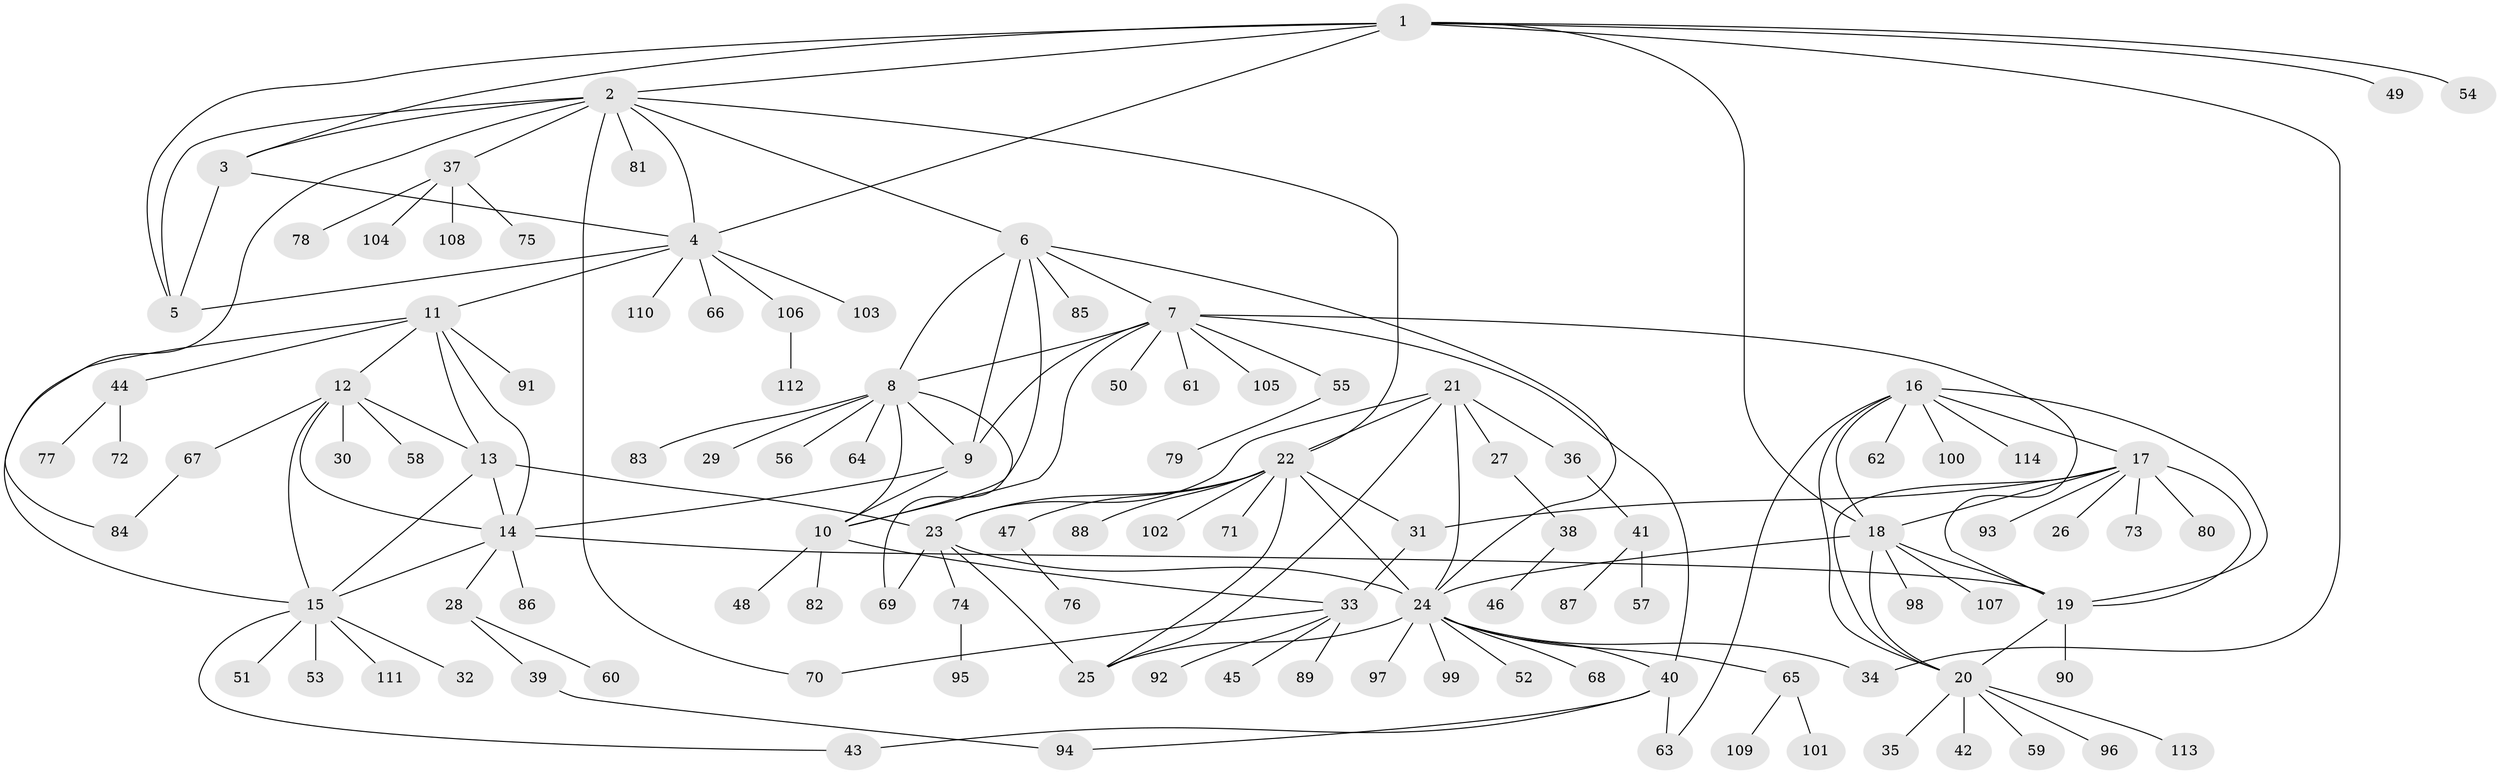 // coarse degree distribution, {1: 0.4857142857142857, 7: 0.05714285714285714, 5: 0.11428571428571428, 4: 0.05714285714285714, 2: 0.11428571428571428, 3: 0.05714285714285714, 8: 0.02857142857142857, 12: 0.02857142857142857, 9: 0.02857142857142857, 6: 0.02857142857142857}
// Generated by graph-tools (version 1.1) at 2025/37/03/04/25 23:37:48]
// undirected, 114 vertices, 159 edges
graph export_dot {
  node [color=gray90,style=filled];
  1;
  2;
  3;
  4;
  5;
  6;
  7;
  8;
  9;
  10;
  11;
  12;
  13;
  14;
  15;
  16;
  17;
  18;
  19;
  20;
  21;
  22;
  23;
  24;
  25;
  26;
  27;
  28;
  29;
  30;
  31;
  32;
  33;
  34;
  35;
  36;
  37;
  38;
  39;
  40;
  41;
  42;
  43;
  44;
  45;
  46;
  47;
  48;
  49;
  50;
  51;
  52;
  53;
  54;
  55;
  56;
  57;
  58;
  59;
  60;
  61;
  62;
  63;
  64;
  65;
  66;
  67;
  68;
  69;
  70;
  71;
  72;
  73;
  74;
  75;
  76;
  77;
  78;
  79;
  80;
  81;
  82;
  83;
  84;
  85;
  86;
  87;
  88;
  89;
  90;
  91;
  92;
  93;
  94;
  95;
  96;
  97;
  98;
  99;
  100;
  101;
  102;
  103;
  104;
  105;
  106;
  107;
  108;
  109;
  110;
  111;
  112;
  113;
  114;
  1 -- 2;
  1 -- 3;
  1 -- 4;
  1 -- 5;
  1 -- 18;
  1 -- 34;
  1 -- 49;
  1 -- 54;
  2 -- 3;
  2 -- 4;
  2 -- 5;
  2 -- 6;
  2 -- 22;
  2 -- 37;
  2 -- 70;
  2 -- 81;
  2 -- 84;
  3 -- 4;
  3 -- 5;
  4 -- 5;
  4 -- 11;
  4 -- 66;
  4 -- 103;
  4 -- 106;
  4 -- 110;
  6 -- 7;
  6 -- 8;
  6 -- 9;
  6 -- 10;
  6 -- 24;
  6 -- 85;
  7 -- 8;
  7 -- 9;
  7 -- 10;
  7 -- 19;
  7 -- 40;
  7 -- 50;
  7 -- 55;
  7 -- 61;
  7 -- 105;
  8 -- 9;
  8 -- 10;
  8 -- 29;
  8 -- 56;
  8 -- 64;
  8 -- 69;
  8 -- 83;
  9 -- 10;
  9 -- 14;
  10 -- 33;
  10 -- 48;
  10 -- 82;
  11 -- 12;
  11 -- 13;
  11 -- 14;
  11 -- 15;
  11 -- 44;
  11 -- 91;
  12 -- 13;
  12 -- 14;
  12 -- 15;
  12 -- 30;
  12 -- 58;
  12 -- 67;
  13 -- 14;
  13 -- 15;
  13 -- 23;
  14 -- 15;
  14 -- 19;
  14 -- 28;
  14 -- 86;
  15 -- 32;
  15 -- 43;
  15 -- 51;
  15 -- 53;
  15 -- 111;
  16 -- 17;
  16 -- 18;
  16 -- 19;
  16 -- 20;
  16 -- 62;
  16 -- 63;
  16 -- 100;
  16 -- 114;
  17 -- 18;
  17 -- 19;
  17 -- 20;
  17 -- 26;
  17 -- 31;
  17 -- 73;
  17 -- 80;
  17 -- 93;
  18 -- 19;
  18 -- 20;
  18 -- 24;
  18 -- 98;
  18 -- 107;
  19 -- 20;
  19 -- 90;
  20 -- 35;
  20 -- 42;
  20 -- 59;
  20 -- 96;
  20 -- 113;
  21 -- 22;
  21 -- 23;
  21 -- 24;
  21 -- 25;
  21 -- 27;
  21 -- 36;
  22 -- 23;
  22 -- 24;
  22 -- 25;
  22 -- 31;
  22 -- 47;
  22 -- 71;
  22 -- 88;
  22 -- 102;
  23 -- 24;
  23 -- 25;
  23 -- 69;
  23 -- 74;
  24 -- 25;
  24 -- 34;
  24 -- 40;
  24 -- 52;
  24 -- 65;
  24 -- 68;
  24 -- 97;
  24 -- 99;
  27 -- 38;
  28 -- 39;
  28 -- 60;
  31 -- 33;
  33 -- 45;
  33 -- 70;
  33 -- 89;
  33 -- 92;
  36 -- 41;
  37 -- 75;
  37 -- 78;
  37 -- 104;
  37 -- 108;
  38 -- 46;
  39 -- 94;
  40 -- 43;
  40 -- 63;
  40 -- 94;
  41 -- 57;
  41 -- 87;
  44 -- 72;
  44 -- 77;
  47 -- 76;
  55 -- 79;
  65 -- 101;
  65 -- 109;
  67 -- 84;
  74 -- 95;
  106 -- 112;
}
